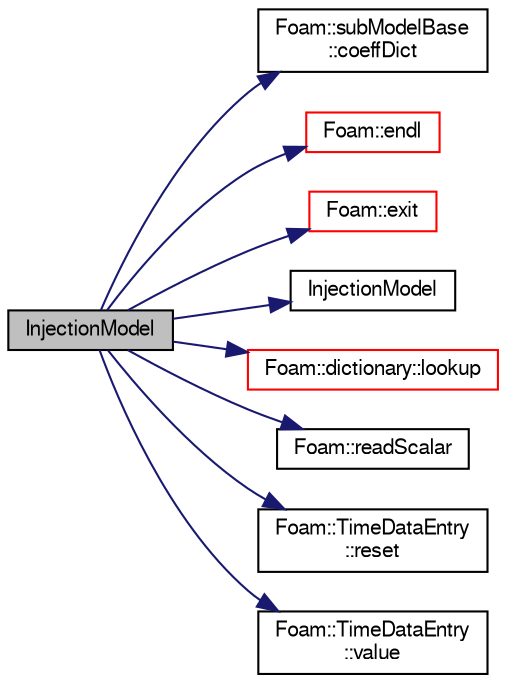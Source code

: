 digraph "InjectionModel"
{
  bgcolor="transparent";
  edge [fontname="FreeSans",fontsize="10",labelfontname="FreeSans",labelfontsize="10"];
  node [fontname="FreeSans",fontsize="10",shape=record];
  rankdir="LR";
  Node3 [label="InjectionModel",height=0.2,width=0.4,color="black", fillcolor="grey75", style="filled", fontcolor="black"];
  Node3 -> Node4 [color="midnightblue",fontsize="10",style="solid",fontname="FreeSans"];
  Node4 [label="Foam::subModelBase\l::coeffDict",height=0.2,width=0.4,color="black",URL="$a28266.html#a8d0d1388de2fa3abef52362d701a8fd5",tooltip="Return const access to the coefficients dictionary. "];
  Node3 -> Node5 [color="midnightblue",fontsize="10",style="solid",fontname="FreeSans"];
  Node5 [label="Foam::endl",height=0.2,width=0.4,color="red",URL="$a21124.html#a2db8fe02a0d3909e9351bb4275b23ce4",tooltip="Add newline and flush stream. "];
  Node3 -> Node7 [color="midnightblue",fontsize="10",style="solid",fontname="FreeSans"];
  Node7 [label="Foam::exit",height=0.2,width=0.4,color="red",URL="$a21124.html#a06ca7250d8e89caf05243ec094843642"];
  Node3 -> Node52 [color="midnightblue",fontsize="10",style="solid",fontname="FreeSans"];
  Node52 [label="InjectionModel",height=0.2,width=0.4,color="black",URL="$a24074.html#ae2b7ecb9c4bbbf50aedd80527e9ed2bf",tooltip="Construct null from owner. "];
  Node3 -> Node53 [color="midnightblue",fontsize="10",style="solid",fontname="FreeSans"];
  Node53 [label="Foam::dictionary::lookup",height=0.2,width=0.4,color="red",URL="$a26014.html#a6a0727fa523e48977e27348663def509",tooltip="Find and return an entry data stream. "];
  Node3 -> Node253 [color="midnightblue",fontsize="10",style="solid",fontname="FreeSans"];
  Node253 [label="Foam::readScalar",height=0.2,width=0.4,color="black",URL="$a21124.html#a828d57f6d9b9806c086a3f840a147115",tooltip="Read whole of buf as a scalar. Return true if succesful. "];
  Node3 -> Node308 [color="midnightblue",fontsize="10",style="solid",fontname="FreeSans"];
  Node308 [label="Foam::TimeDataEntry\l::reset",height=0.2,width=0.4,color="black",URL="$a24058.html#a08d5e47664d164c806dc4d18a7d139aa",tooltip="Reset entry by re-reading from dictionary. "];
  Node3 -> Node309 [color="midnightblue",fontsize="10",style="solid",fontname="FreeSans"];
  Node309 [label="Foam::TimeDataEntry\l::value",height=0.2,width=0.4,color="black",URL="$a24058.html#ac11ed92391589b8953835586fa3cca8c",tooltip="Return value as a function of (scalar) independent variable. "];
}
